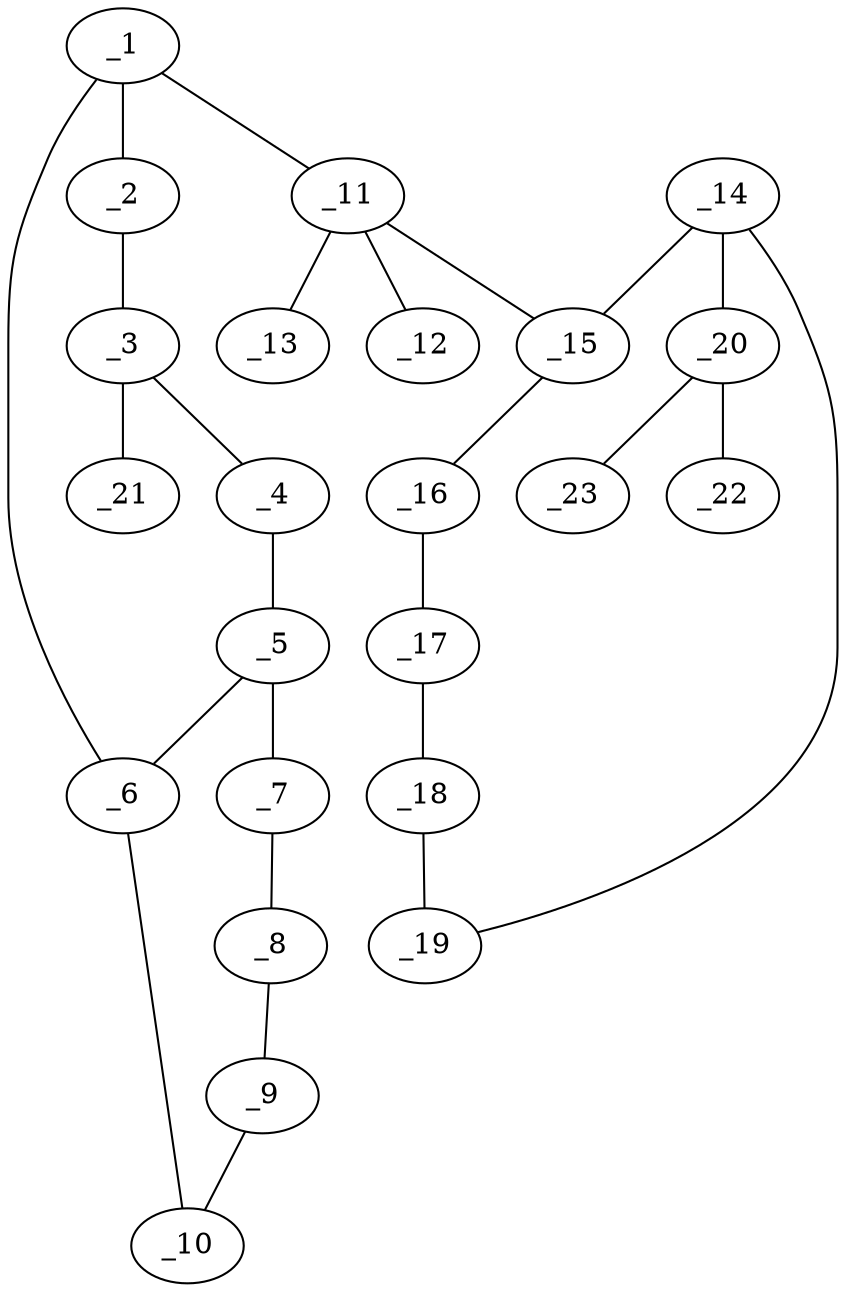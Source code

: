 graph molid665527 {
	_1	 [charge=0,
		chem=1,
		symbol="C  ",
		x="4.5981",
		y=1];
	_2	 [charge=0,
		chem=1,
		symbol="C  ",
		x="5.4641",
		y="1.5"];
	_1 -- _2	 [valence=1];
	_6	 [charge=0,
		chem=1,
		symbol="C  ",
		x="3.7321",
		y="1.5"];
	_1 -- _6	 [valence=2];
	_11	 [charge=0,
		chem=5,
		symbol="S  ",
		x="4.5981",
		y=0];
	_1 -- _11	 [valence=1];
	_3	 [charge=0,
		chem=1,
		symbol="C  ",
		x="5.4641",
		y="2.5"];
	_2 -- _3	 [valence=2];
	_4	 [charge=0,
		chem=1,
		symbol="C  ",
		x="4.5981",
		y=3];
	_3 -- _4	 [valence=1];
	_21	 [charge=0,
		chem=7,
		symbol="Cl ",
		x="6.3301",
		y=3];
	_3 -- _21	 [valence=1];
	_5	 [charge=0,
		chem=1,
		symbol="C  ",
		x="3.7321",
		y="2.5"];
	_4 -- _5	 [valence=2];
	_5 -- _6	 [valence=1];
	_7	 [charge=0,
		chem=1,
		symbol="C  ",
		x="2.866",
		y=3];
	_5 -- _7	 [valence=1];
	_10	 [charge=0,
		chem=4,
		symbol="N  ",
		x="2.866",
		y=1];
	_6 -- _10	 [valence=1];
	_8	 [charge=0,
		chem=1,
		symbol="C  ",
		x=2,
		y="2.5"];
	_7 -- _8	 [valence=1];
	_9	 [charge=0,
		chem=1,
		symbol="C  ",
		x=2,
		y="1.5"];
	_8 -- _9	 [valence=1];
	_9 -- _10	 [valence=1];
	_12	 [charge=0,
		chem=2,
		symbol="O  ",
		x="5.5981",
		y=0];
	_11 -- _12	 [valence=2];
	_13	 [charge=0,
		chem=2,
		symbol="O  ",
		x="3.5981",
		y=0];
	_11 -- _13	 [valence=2];
	_15	 [charge=0,
		chem=1,
		symbol="C  ",
		x="4.5981",
		y="-1"];
	_11 -- _15	 [valence=1];
	_14	 [charge=0,
		chem=1,
		symbol="C  ",
		x="3.7321",
		y="-1.5"];
	_14 -- _15	 [valence=2];
	_19	 [charge=0,
		chem=1,
		symbol="C  ",
		x="3.732",
		y="-2.5"];
	_14 -- _19	 [valence=1];
	_20	 [charge=1,
		chem=4,
		symbol="N  ",
		x="2.866",
		y="-1"];
	_14 -- _20	 [valence=1];
	_16	 [charge=0,
		chem=1,
		symbol="C  ",
		x="5.4641",
		y="-1.5"];
	_15 -- _16	 [valence=1];
	_17	 [charge=0,
		chem=1,
		symbol="C  ",
		x="5.4641",
		y="-2.5"];
	_16 -- _17	 [valence=2];
	_18	 [charge=0,
		chem=1,
		symbol="C  ",
		x="4.5981",
		y="-3"];
	_17 -- _18	 [valence=1];
	_18 -- _19	 [valence=2];
	_22	 [charge=0,
		chem=2,
		symbol="O  ",
		x=2,
		y="-1.5"];
	_20 -- _22	 [valence=2];
	_23	 [charge="-1",
		chem=2,
		symbol="O  ",
		x="2.866",
		y=0];
	_20 -- _23	 [valence=1];
}
